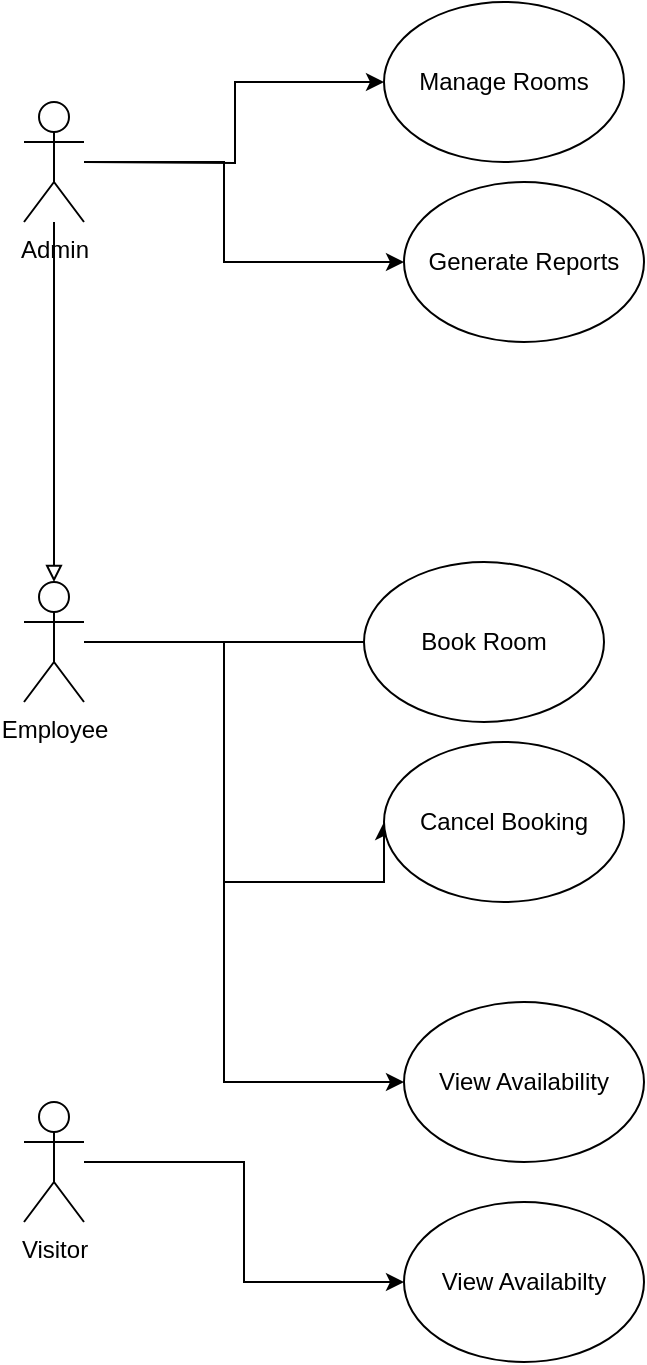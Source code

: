 <mxfile version="26.2.14">
  <diagram name="Page-1" id="xWzGugxPXuvn6q_J0ycd">
    <mxGraphModel dx="473" dy="1056" grid="1" gridSize="10" guides="1" tooltips="1" connect="1" arrows="1" fold="1" page="1" pageScale="1" pageWidth="850" pageHeight="1100" math="0" shadow="0">
      <root>
        <mxCell id="0" />
        <mxCell id="1" parent="0" />
        <mxCell id="DZQHsEEwgcMoI3bsD-jE-14" style="edgeStyle=orthogonalEdgeStyle;rounded=0;orthogonalLoop=1;jettySize=auto;html=1;" edge="1" parent="1" target="DZQHsEEwgcMoI3bsD-jE-11">
          <mxGeometry relative="1" as="geometry">
            <mxPoint x="100" y="90" as="sourcePoint" />
          </mxGeometry>
        </mxCell>
        <mxCell id="DZQHsEEwgcMoI3bsD-jE-15" style="edgeStyle=orthogonalEdgeStyle;rounded=0;orthogonalLoop=1;jettySize=auto;html=1;entryX=0;entryY=0.5;entryDx=0;entryDy=0;" edge="1" parent="1" source="DZQHsEEwgcMoI3bsD-jE-1" target="DZQHsEEwgcMoI3bsD-jE-12">
          <mxGeometry relative="1" as="geometry">
            <Array as="points">
              <mxPoint x="170" y="90" />
              <mxPoint x="170" y="140" />
            </Array>
          </mxGeometry>
        </mxCell>
        <mxCell id="DZQHsEEwgcMoI3bsD-jE-1" value="Admin" style="shape=umlActor;verticalLabelPosition=bottom;verticalAlign=top;html=1;outlineConnect=0;" vertex="1" parent="1">
          <mxGeometry x="70" y="60" width="30" height="60" as="geometry" />
        </mxCell>
        <mxCell id="DZQHsEEwgcMoI3bsD-jE-18" style="edgeStyle=orthogonalEdgeStyle;rounded=0;orthogonalLoop=1;jettySize=auto;html=1;entryX=0;entryY=0.5;entryDx=0;entryDy=0;" edge="1" parent="1" source="DZQHsEEwgcMoI3bsD-jE-2" target="DZQHsEEwgcMoI3bsD-jE-17">
          <mxGeometry relative="1" as="geometry">
            <Array as="points">
              <mxPoint x="250" y="330" />
            </Array>
          </mxGeometry>
        </mxCell>
        <mxCell id="DZQHsEEwgcMoI3bsD-jE-20" style="edgeStyle=orthogonalEdgeStyle;rounded=0;orthogonalLoop=1;jettySize=auto;html=1;entryX=0;entryY=0.5;entryDx=0;entryDy=0;" edge="1" parent="1" source="DZQHsEEwgcMoI3bsD-jE-2" target="DZQHsEEwgcMoI3bsD-jE-19">
          <mxGeometry relative="1" as="geometry">
            <Array as="points">
              <mxPoint x="170" y="330" />
              <mxPoint x="170" y="450" />
            </Array>
          </mxGeometry>
        </mxCell>
        <mxCell id="DZQHsEEwgcMoI3bsD-jE-22" style="edgeStyle=orthogonalEdgeStyle;rounded=0;orthogonalLoop=1;jettySize=auto;html=1;entryX=0;entryY=0.5;entryDx=0;entryDy=0;" edge="1" parent="1" source="DZQHsEEwgcMoI3bsD-jE-2" target="DZQHsEEwgcMoI3bsD-jE-21">
          <mxGeometry relative="1" as="geometry">
            <Array as="points">
              <mxPoint x="170" y="330" />
              <mxPoint x="170" y="550" />
            </Array>
          </mxGeometry>
        </mxCell>
        <mxCell id="DZQHsEEwgcMoI3bsD-jE-2" value="Employee" style="shape=umlActor;verticalLabelPosition=bottom;verticalAlign=top;html=1;outlineConnect=0;" vertex="1" parent="1">
          <mxGeometry x="70" y="300" width="30" height="60" as="geometry" />
        </mxCell>
        <mxCell id="DZQHsEEwgcMoI3bsD-jE-25" style="edgeStyle=orthogonalEdgeStyle;rounded=0;orthogonalLoop=1;jettySize=auto;html=1;" edge="1" parent="1" source="DZQHsEEwgcMoI3bsD-jE-4" target="DZQHsEEwgcMoI3bsD-jE-23">
          <mxGeometry relative="1" as="geometry" />
        </mxCell>
        <mxCell id="DZQHsEEwgcMoI3bsD-jE-4" value="Visitor" style="shape=umlActor;verticalLabelPosition=bottom;verticalAlign=top;html=1;outlineConnect=0;" vertex="1" parent="1">
          <mxGeometry x="70" y="560" width="30" height="60" as="geometry" />
        </mxCell>
        <mxCell id="DZQHsEEwgcMoI3bsD-jE-11" value="Manage Rooms" style="ellipse;whiteSpace=wrap;html=1;" vertex="1" parent="1">
          <mxGeometry x="250" y="10" width="120" height="80" as="geometry" />
        </mxCell>
        <mxCell id="DZQHsEEwgcMoI3bsD-jE-12" value="Generate Reports " style="ellipse;whiteSpace=wrap;html=1;" vertex="1" parent="1">
          <mxGeometry x="260" y="100" width="120" height="80" as="geometry" />
        </mxCell>
        <mxCell id="DZQHsEEwgcMoI3bsD-jE-17" value="Book Room" style="ellipse;whiteSpace=wrap;html=1;" vertex="1" parent="1">
          <mxGeometry x="240" y="290" width="120" height="80" as="geometry" />
        </mxCell>
        <mxCell id="DZQHsEEwgcMoI3bsD-jE-19" value="Cancel Booking" style="ellipse;whiteSpace=wrap;html=1;" vertex="1" parent="1">
          <mxGeometry x="250" y="380" width="120" height="80" as="geometry" />
        </mxCell>
        <mxCell id="DZQHsEEwgcMoI3bsD-jE-21" value="View Availability" style="ellipse;whiteSpace=wrap;html=1;" vertex="1" parent="1">
          <mxGeometry x="260" y="510" width="120" height="80" as="geometry" />
        </mxCell>
        <mxCell id="DZQHsEEwgcMoI3bsD-jE-23" value="View Availabilty" style="ellipse;whiteSpace=wrap;html=1;" vertex="1" parent="1">
          <mxGeometry x="260" y="610" width="120" height="80" as="geometry" />
        </mxCell>
        <mxCell id="DZQHsEEwgcMoI3bsD-jE-26" value="" style="endArrow=block;html=1;rounded=0;endFill=0;entryX=0.5;entryY=0;entryDx=0;entryDy=0;entryPerimeter=0;" edge="1" parent="1" source="DZQHsEEwgcMoI3bsD-jE-1" target="DZQHsEEwgcMoI3bsD-jE-2">
          <mxGeometry width="50" height="50" relative="1" as="geometry">
            <mxPoint x="80" y="290" as="sourcePoint" />
            <mxPoint x="120" y="270" as="targetPoint" />
          </mxGeometry>
        </mxCell>
      </root>
    </mxGraphModel>
  </diagram>
</mxfile>
